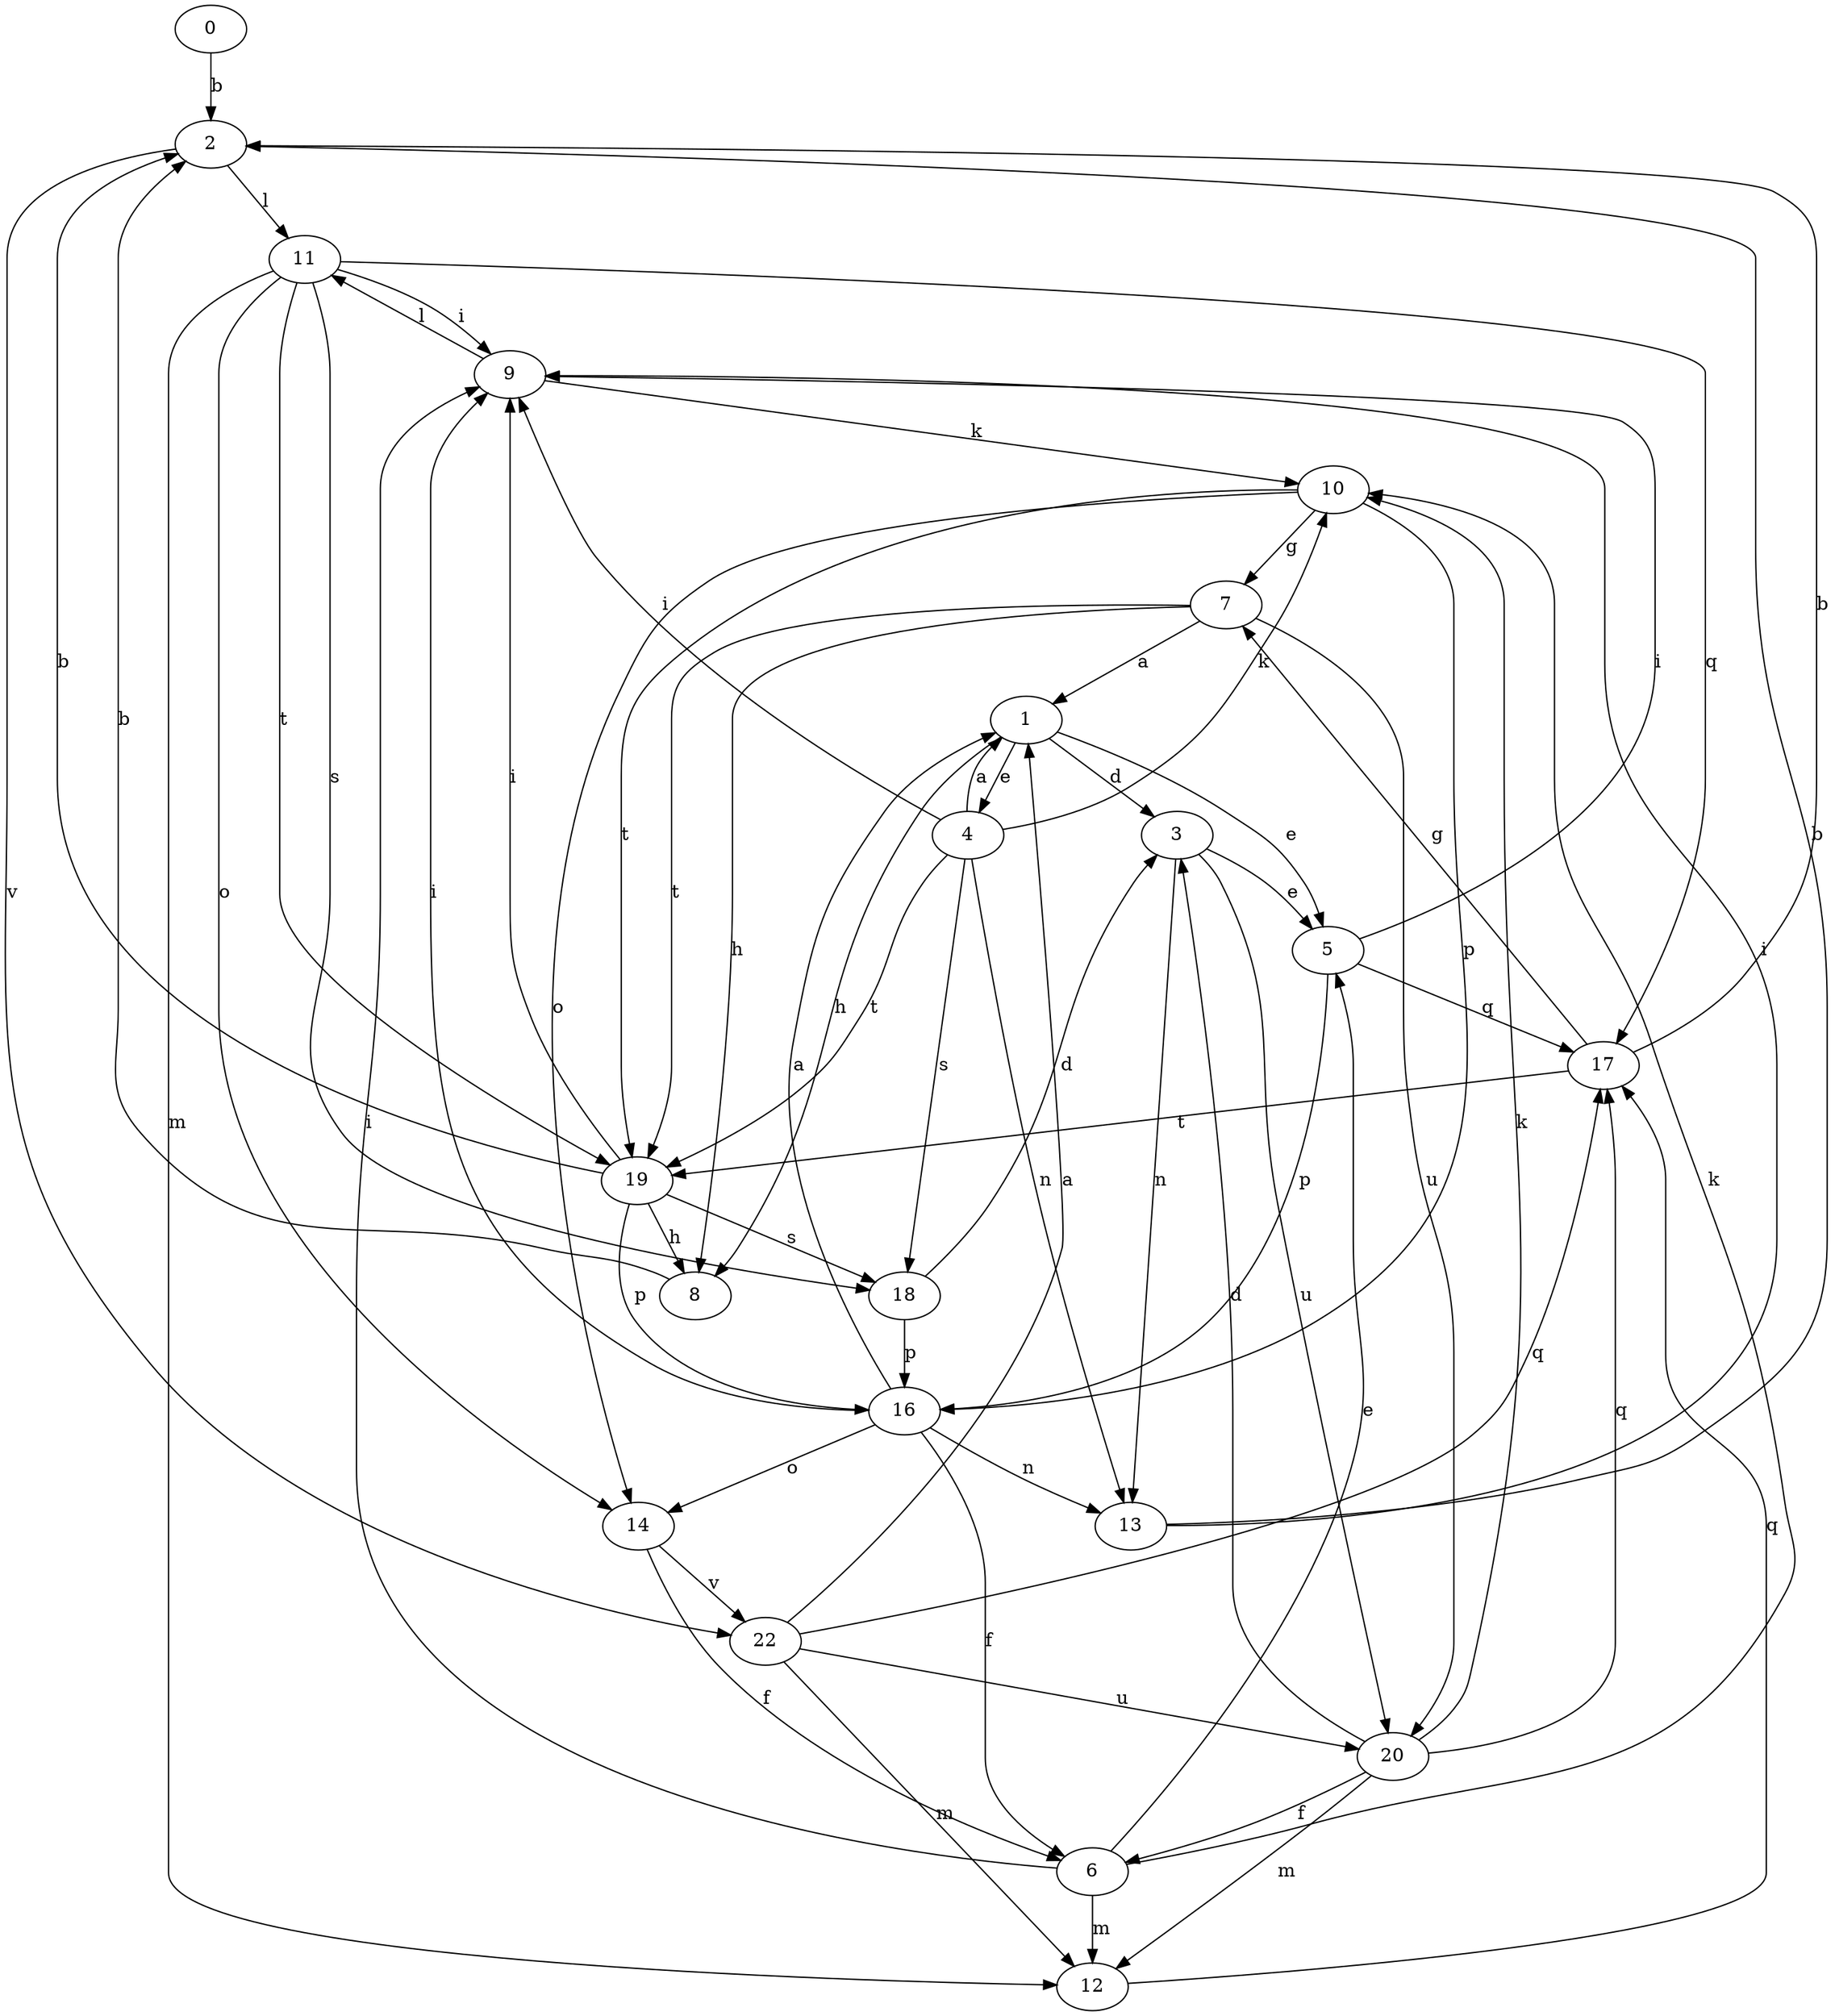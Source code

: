 strict digraph  {
0;
1;
2;
3;
4;
5;
6;
7;
8;
9;
10;
11;
12;
13;
14;
16;
17;
18;
19;
20;
22;
0 -> 2  [label=b];
1 -> 3  [label=d];
1 -> 4  [label=e];
1 -> 5  [label=e];
1 -> 8  [label=h];
2 -> 11  [label=l];
2 -> 22  [label=v];
3 -> 5  [label=e];
3 -> 13  [label=n];
3 -> 20  [label=u];
4 -> 1  [label=a];
4 -> 9  [label=i];
4 -> 10  [label=k];
4 -> 13  [label=n];
4 -> 18  [label=s];
4 -> 19  [label=t];
5 -> 9  [label=i];
5 -> 16  [label=p];
5 -> 17  [label=q];
6 -> 5  [label=e];
6 -> 9  [label=i];
6 -> 10  [label=k];
6 -> 12  [label=m];
7 -> 1  [label=a];
7 -> 8  [label=h];
7 -> 19  [label=t];
7 -> 20  [label=u];
8 -> 2  [label=b];
9 -> 10  [label=k];
9 -> 11  [label=l];
10 -> 7  [label=g];
10 -> 14  [label=o];
10 -> 16  [label=p];
10 -> 19  [label=t];
11 -> 9  [label=i];
11 -> 12  [label=m];
11 -> 14  [label=o];
11 -> 17  [label=q];
11 -> 18  [label=s];
11 -> 19  [label=t];
12 -> 17  [label=q];
13 -> 2  [label=b];
13 -> 9  [label=i];
14 -> 6  [label=f];
14 -> 22  [label=v];
16 -> 1  [label=a];
16 -> 6  [label=f];
16 -> 9  [label=i];
16 -> 13  [label=n];
16 -> 14  [label=o];
17 -> 2  [label=b];
17 -> 7  [label=g];
17 -> 19  [label=t];
18 -> 3  [label=d];
18 -> 16  [label=p];
19 -> 2  [label=b];
19 -> 8  [label=h];
19 -> 9  [label=i];
19 -> 16  [label=p];
19 -> 18  [label=s];
20 -> 3  [label=d];
20 -> 6  [label=f];
20 -> 10  [label=k];
20 -> 12  [label=m];
20 -> 17  [label=q];
22 -> 1  [label=a];
22 -> 12  [label=m];
22 -> 17  [label=q];
22 -> 20  [label=u];
}
